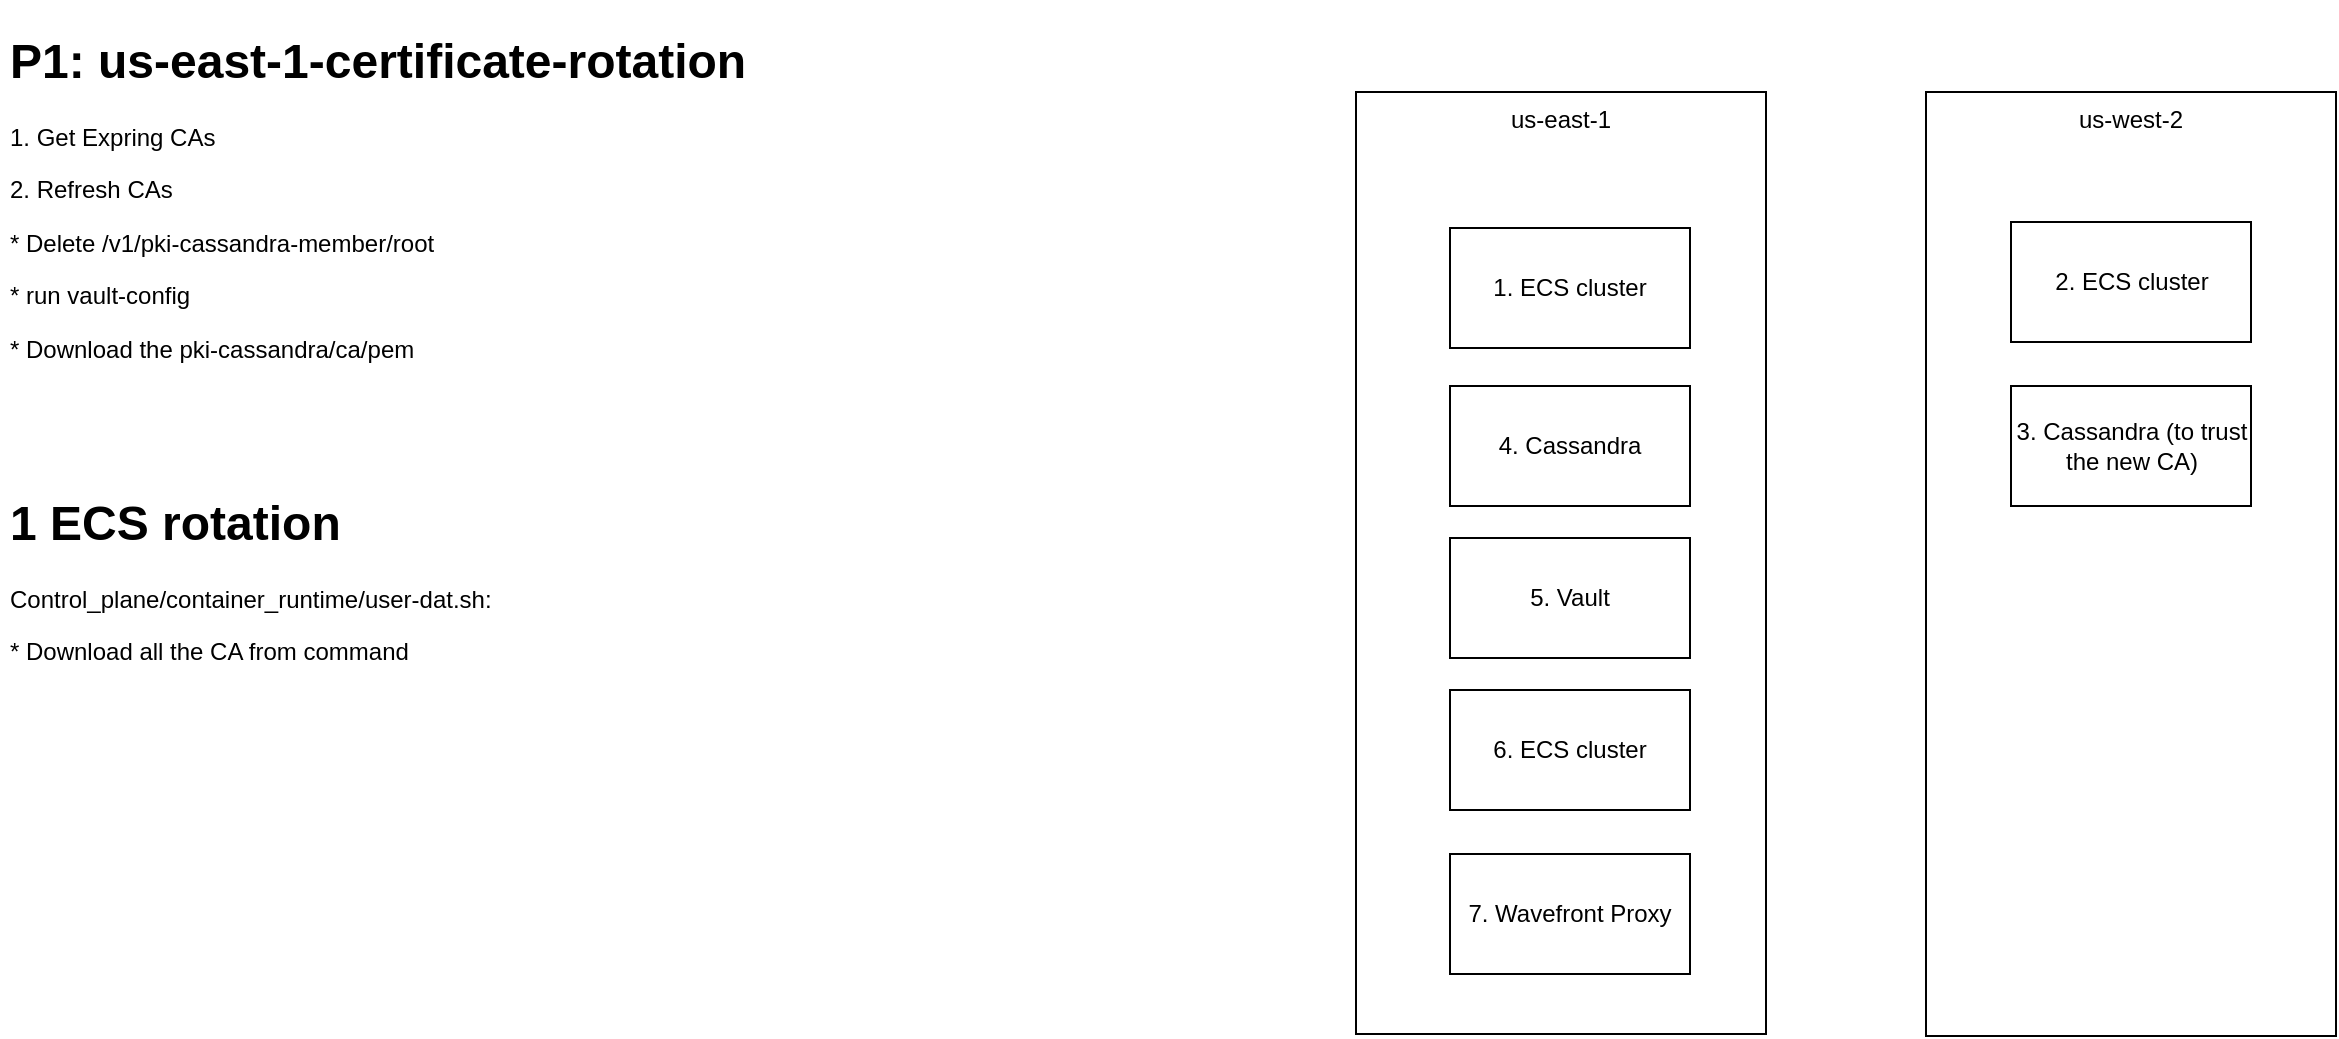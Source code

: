 <mxfile version="21.8.0" type="github">
  <diagram name="Page-1" id="4F1nNo5wBWLaDQF_T7YV">
    <mxGraphModel dx="2874" dy="1074" grid="0" gridSize="10" guides="1" tooltips="1" connect="1" arrows="1" fold="1" page="0" pageScale="1" pageWidth="827" pageHeight="1169" math="0" shadow="0">
      <root>
        <mxCell id="0" />
        <mxCell id="1" parent="0" />
        <mxCell id="SZmE5vHMaUODlQmykEvX-1" value="us-east-1" style="rounded=0;whiteSpace=wrap;html=1;verticalAlign=top;" parent="1" vertex="1">
          <mxGeometry x="146" y="192" width="205" height="471" as="geometry" />
        </mxCell>
        <mxCell id="SZmE5vHMaUODlQmykEvX-2" value="us-west-2" style="rounded=0;whiteSpace=wrap;html=1;verticalAlign=top;" parent="1" vertex="1">
          <mxGeometry x="431" y="192" width="205" height="472" as="geometry" />
        </mxCell>
        <mxCell id="SZmE5vHMaUODlQmykEvX-4" value="1. ECS cluster" style="rounded=0;whiteSpace=wrap;html=1;" parent="1" vertex="1">
          <mxGeometry x="193" y="260" width="120" height="60" as="geometry" />
        </mxCell>
        <mxCell id="SZmE5vHMaUODlQmykEvX-5" value="2. ECS cluster" style="rounded=0;whiteSpace=wrap;html=1;" parent="1" vertex="1">
          <mxGeometry x="473.5" y="257" width="120" height="60" as="geometry" />
        </mxCell>
        <mxCell id="SZmE5vHMaUODlQmykEvX-6" value="3. Cassandra (to trust the new CA)" style="rounded=0;whiteSpace=wrap;html=1;" parent="1" vertex="1">
          <mxGeometry x="473.5" y="339" width="120" height="60" as="geometry" />
        </mxCell>
        <mxCell id="SZmE5vHMaUODlQmykEvX-7" value="4. Cassandra" style="rounded=0;whiteSpace=wrap;html=1;" parent="1" vertex="1">
          <mxGeometry x="193" y="339" width="120" height="60" as="geometry" />
        </mxCell>
        <mxCell id="SZmE5vHMaUODlQmykEvX-8" value="5. Vault" style="rounded=0;whiteSpace=wrap;html=1;" parent="1" vertex="1">
          <mxGeometry x="193" y="415" width="120" height="60" as="geometry" />
        </mxCell>
        <mxCell id="SZmE5vHMaUODlQmykEvX-9" value="6. ECS cluster" style="rounded=0;whiteSpace=wrap;html=1;" parent="1" vertex="1">
          <mxGeometry x="193" y="491" width="120" height="60" as="geometry" />
        </mxCell>
        <mxCell id="SZmE5vHMaUODlQmykEvX-11" value="7. Wavefront Proxy" style="rounded=0;whiteSpace=wrap;html=1;" parent="1" vertex="1">
          <mxGeometry x="193" y="573" width="120" height="60" as="geometry" />
        </mxCell>
        <mxCell id="TSS3wnucde3f_7JiE3DJ-1" value="&lt;h1&gt;P1: us-east-1-certificate-rotation&lt;/h1&gt;&lt;p&gt;1. Get Expring CAs&lt;/p&gt;&lt;p&gt;2. Refresh CAs&lt;/p&gt;&lt;p&gt;* Delete /v1/pki-cassandra-member/root&lt;/p&gt;&lt;p&gt;* run vault-config&lt;/p&gt;&lt;p&gt;* Download the pki-cassandra/ca/pem&amp;nbsp;&lt;/p&gt;&lt;p&gt;&lt;br&gt;&lt;/p&gt;" style="text;html=1;strokeColor=none;fillColor=none;spacing=5;spacingTop=-20;whiteSpace=wrap;overflow=hidden;rounded=0;" vertex="1" parent="1">
          <mxGeometry x="-532" y="156.5" width="594" height="190.5" as="geometry" />
        </mxCell>
        <mxCell id="TSS3wnucde3f_7JiE3DJ-2" value="&lt;h1&gt;1 ECS rotation&lt;/h1&gt;&lt;p&gt;Control_plane/container_runtime/user-dat.sh:&amp;nbsp;&lt;/p&gt;&lt;p&gt;* Download all the CA from command&amp;nbsp;&lt;/p&gt;" style="text;html=1;strokeColor=none;fillColor=none;spacing=5;spacingTop=-20;whiteSpace=wrap;overflow=hidden;rounded=0;" vertex="1" parent="1">
          <mxGeometry x="-532" y="388" width="591" height="271" as="geometry" />
        </mxCell>
      </root>
    </mxGraphModel>
  </diagram>
</mxfile>
